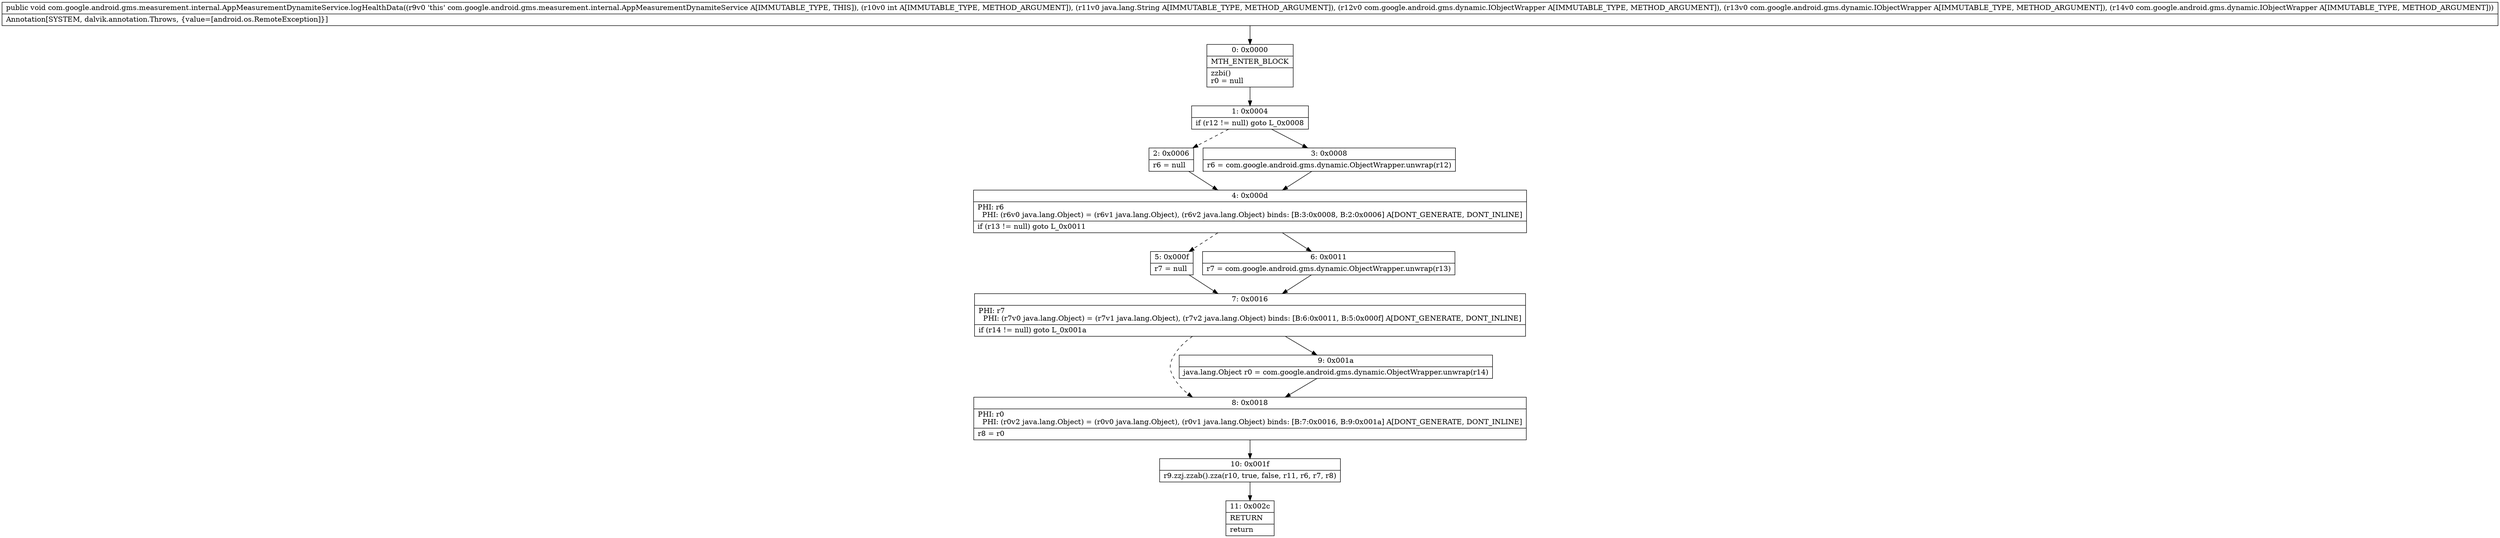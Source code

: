 digraph "CFG forcom.google.android.gms.measurement.internal.AppMeasurementDynamiteService.logHealthData(ILjava\/lang\/String;Lcom\/google\/android\/gms\/dynamic\/IObjectWrapper;Lcom\/google\/android\/gms\/dynamic\/IObjectWrapper;Lcom\/google\/android\/gms\/dynamic\/IObjectWrapper;)V" {
Node_0 [shape=record,label="{0\:\ 0x0000|MTH_ENTER_BLOCK\l|zzbi()\lr0 = null\l}"];
Node_1 [shape=record,label="{1\:\ 0x0004|if (r12 != null) goto L_0x0008\l}"];
Node_2 [shape=record,label="{2\:\ 0x0006|r6 = null\l}"];
Node_3 [shape=record,label="{3\:\ 0x0008|r6 = com.google.android.gms.dynamic.ObjectWrapper.unwrap(r12)\l}"];
Node_4 [shape=record,label="{4\:\ 0x000d|PHI: r6 \l  PHI: (r6v0 java.lang.Object) = (r6v1 java.lang.Object), (r6v2 java.lang.Object) binds: [B:3:0x0008, B:2:0x0006] A[DONT_GENERATE, DONT_INLINE]\l|if (r13 != null) goto L_0x0011\l}"];
Node_5 [shape=record,label="{5\:\ 0x000f|r7 = null\l}"];
Node_6 [shape=record,label="{6\:\ 0x0011|r7 = com.google.android.gms.dynamic.ObjectWrapper.unwrap(r13)\l}"];
Node_7 [shape=record,label="{7\:\ 0x0016|PHI: r7 \l  PHI: (r7v0 java.lang.Object) = (r7v1 java.lang.Object), (r7v2 java.lang.Object) binds: [B:6:0x0011, B:5:0x000f] A[DONT_GENERATE, DONT_INLINE]\l|if (r14 != null) goto L_0x001a\l}"];
Node_8 [shape=record,label="{8\:\ 0x0018|PHI: r0 \l  PHI: (r0v2 java.lang.Object) = (r0v0 java.lang.Object), (r0v1 java.lang.Object) binds: [B:7:0x0016, B:9:0x001a] A[DONT_GENERATE, DONT_INLINE]\l|r8 = r0\l}"];
Node_9 [shape=record,label="{9\:\ 0x001a|java.lang.Object r0 = com.google.android.gms.dynamic.ObjectWrapper.unwrap(r14)\l}"];
Node_10 [shape=record,label="{10\:\ 0x001f|r9.zzj.zzab().zza(r10, true, false, r11, r6, r7, r8)\l}"];
Node_11 [shape=record,label="{11\:\ 0x002c|RETURN\l|return\l}"];
MethodNode[shape=record,label="{public void com.google.android.gms.measurement.internal.AppMeasurementDynamiteService.logHealthData((r9v0 'this' com.google.android.gms.measurement.internal.AppMeasurementDynamiteService A[IMMUTABLE_TYPE, THIS]), (r10v0 int A[IMMUTABLE_TYPE, METHOD_ARGUMENT]), (r11v0 java.lang.String A[IMMUTABLE_TYPE, METHOD_ARGUMENT]), (r12v0 com.google.android.gms.dynamic.IObjectWrapper A[IMMUTABLE_TYPE, METHOD_ARGUMENT]), (r13v0 com.google.android.gms.dynamic.IObjectWrapper A[IMMUTABLE_TYPE, METHOD_ARGUMENT]), (r14v0 com.google.android.gms.dynamic.IObjectWrapper A[IMMUTABLE_TYPE, METHOD_ARGUMENT]))  | Annotation[SYSTEM, dalvik.annotation.Throws, \{value=[android.os.RemoteException]\}]\l}"];
MethodNode -> Node_0;
Node_0 -> Node_1;
Node_1 -> Node_2[style=dashed];
Node_1 -> Node_3;
Node_2 -> Node_4;
Node_3 -> Node_4;
Node_4 -> Node_5[style=dashed];
Node_4 -> Node_6;
Node_5 -> Node_7;
Node_6 -> Node_7;
Node_7 -> Node_8[style=dashed];
Node_7 -> Node_9;
Node_8 -> Node_10;
Node_9 -> Node_8;
Node_10 -> Node_11;
}

